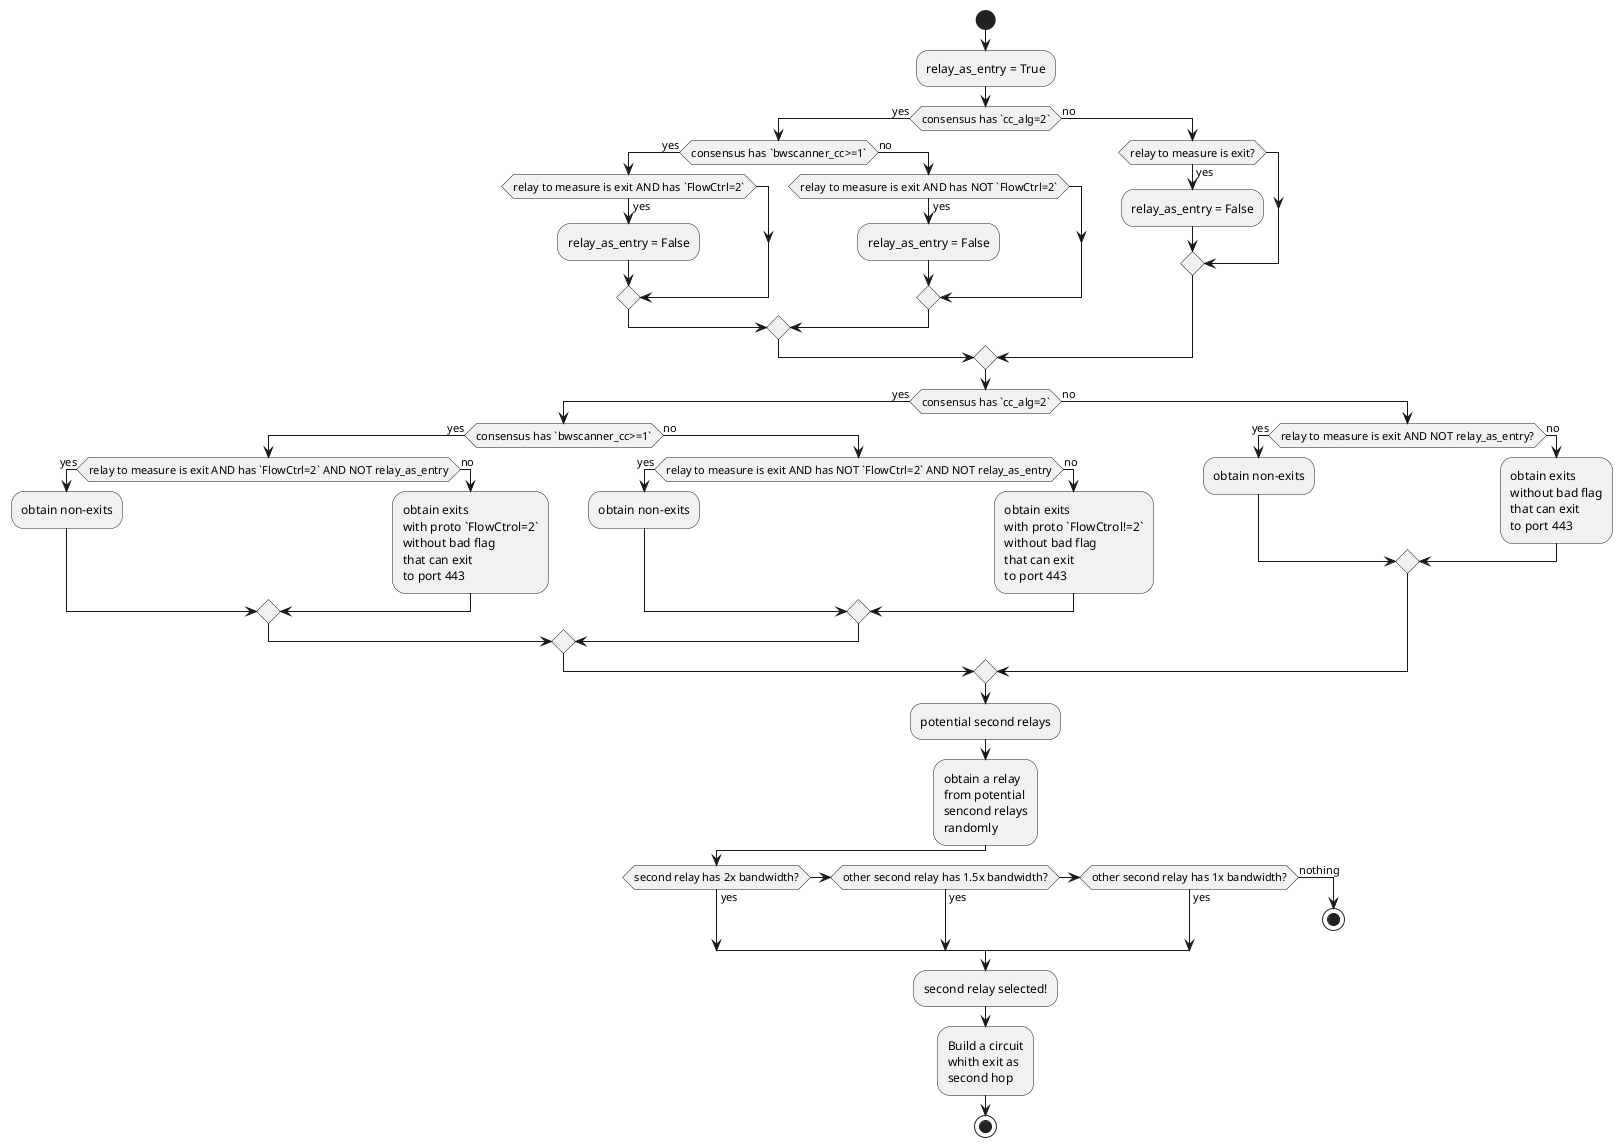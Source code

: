 @startuml

start

:relay_as_entry = True;
if (consensus has `cc_alg=2`) then (yes)
  if (consensus has `bwscanner_cc>=1`) then (yes)
    if (relay to measure is exit AND has `FlowCtrl=2`) then (yes)
      :relay_as_entry = False;
    endif
  'no bwscanner>=1
  else (no)
    if (relay to measure is exit AND has NOT `FlowCtrl=2`) then (yes)
      :relay_as_entry = False;
    endif
  endif
' no cc_alg=2
else (no)
  if (relay to measure is exit?) then (yes)
      :relay_as_entry = False;
  endif
endif


if (consensus has `cc_alg=2`) then (yes)
  if (consensus has `bwscanner_cc>=1`) then (yes)
    if (relay to measure is exit AND has `FlowCtrl=2` AND NOT relay_as_entry) then (yes)
      :obtain non-exits;
    else (no)
      :obtain exits
      with proto `FlowCtrol=2`
      without bad flag
      that can exit
      to port 443;
    endif
  'no bwscanner>=1
  else (no)
    if (relay to measure is exit AND has NOT `FlowCtrl=2` AND NOT relay_as_entry) then (yes)
      :obtain non-exits;
    else (no)
      :obtain exits
      with proto `FlowCtrol!=2`
      without bad flag
      that can exit
      to port 443;
    endif
  endif
' no cc_alg=2
else (no)
  if (relay to measure is exit AND NOT relay_as_entry?) then (yes)
    :obtain non-exits;
  else (no)
    :obtain exits
    without bad flag
    that can exit
    to port 443;
  endif
endif


:potential second relays;
:obtain a relay
from potential
sencond relays
randomly;
if (second relay has 2x bandwidth?) then (yes)
elseif (other second relay has 1.5x bandwidth?) then (yes)
elseif (other second relay has 1x bandwidth?) then (yes)
else (nothing)
  stop
endif
:second relay selected!;
:Build a circuit
whith exit as
second hop;
stop

@enduml
